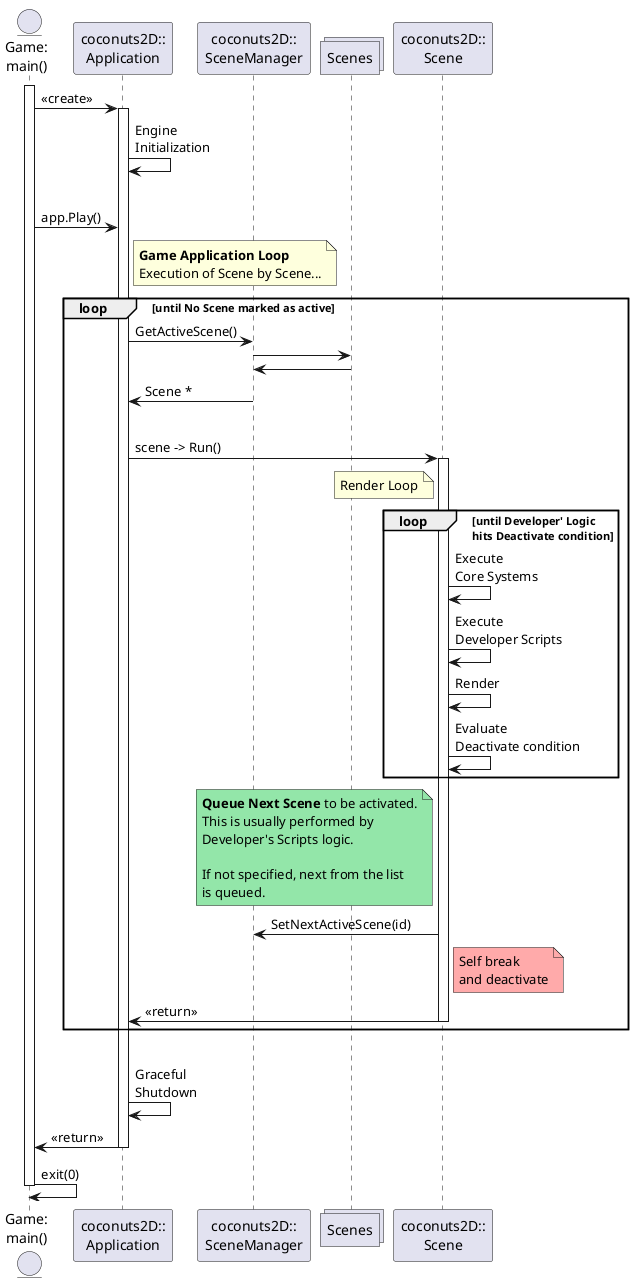 @startuml Application

entity "Game:\nmain()"                             as main
participant "coconuts2D::\nApplication"     as app
participant "coconuts2D::\nSceneManager"    as sm
collections "Scenes"                        as scenes
participant "coconuts2D::\nScene"           as scene

activate main
main -> app : << create >>
activate app

app -> app : Engine\nInitialization
|||
main -> app : app.Play()
note right app : **Game Application Loop**\nExecution of Scene by Scene...

loop until No Scene marked as active
app -> sm: GetActiveScene()
sm -> scenes
sm <- scenes
app <- sm : Scene *
|||
app -> scene : scene -> Run()
activate scene

note left scene : Render Loop
loop until Developer' Logic\nhits Deactivate condition
scene -> scene : Execute\nCore Systems
scene -> scene : Execute\nDeveloper Scripts
scene -> scene : Render
scene -> scene : Evaluate\nDeactivate condition
end loop

note left scene #93E6A9 : **Queue Next Scene** to be activated.\nThis is usually performed by\nDeveloper's Scripts logic.\n\nIf not specified, next from the list\nis queued.
sm <- scene : SetNextActiveScene(id)
note right scene #FFAAAA : Self break\nand deactivate
app <- scene : << return >>
deactivate scene

end loop
|||
app -> app : Graceful\nShutdown
main <- app : << return >>
deactivate app
main -> main: exit(0)
deactivate main

@enduml